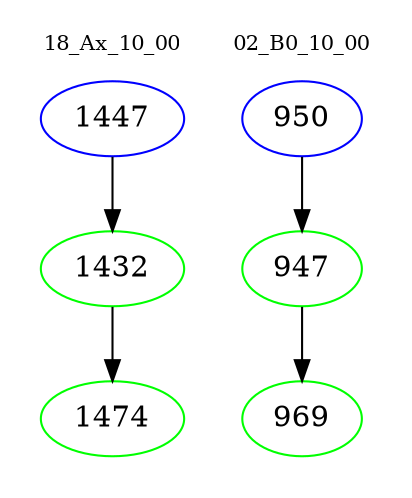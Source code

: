 digraph{
subgraph cluster_0 {
color = white
label = "18_Ax_10_00";
fontsize=10;
T0_1447 [label="1447", color="blue"]
T0_1447 -> T0_1432 [color="black"]
T0_1432 [label="1432", color="green"]
T0_1432 -> T0_1474 [color="black"]
T0_1474 [label="1474", color="green"]
}
subgraph cluster_1 {
color = white
label = "02_B0_10_00";
fontsize=10;
T1_950 [label="950", color="blue"]
T1_950 -> T1_947 [color="black"]
T1_947 [label="947", color="green"]
T1_947 -> T1_969 [color="black"]
T1_969 [label="969", color="green"]
}
}
